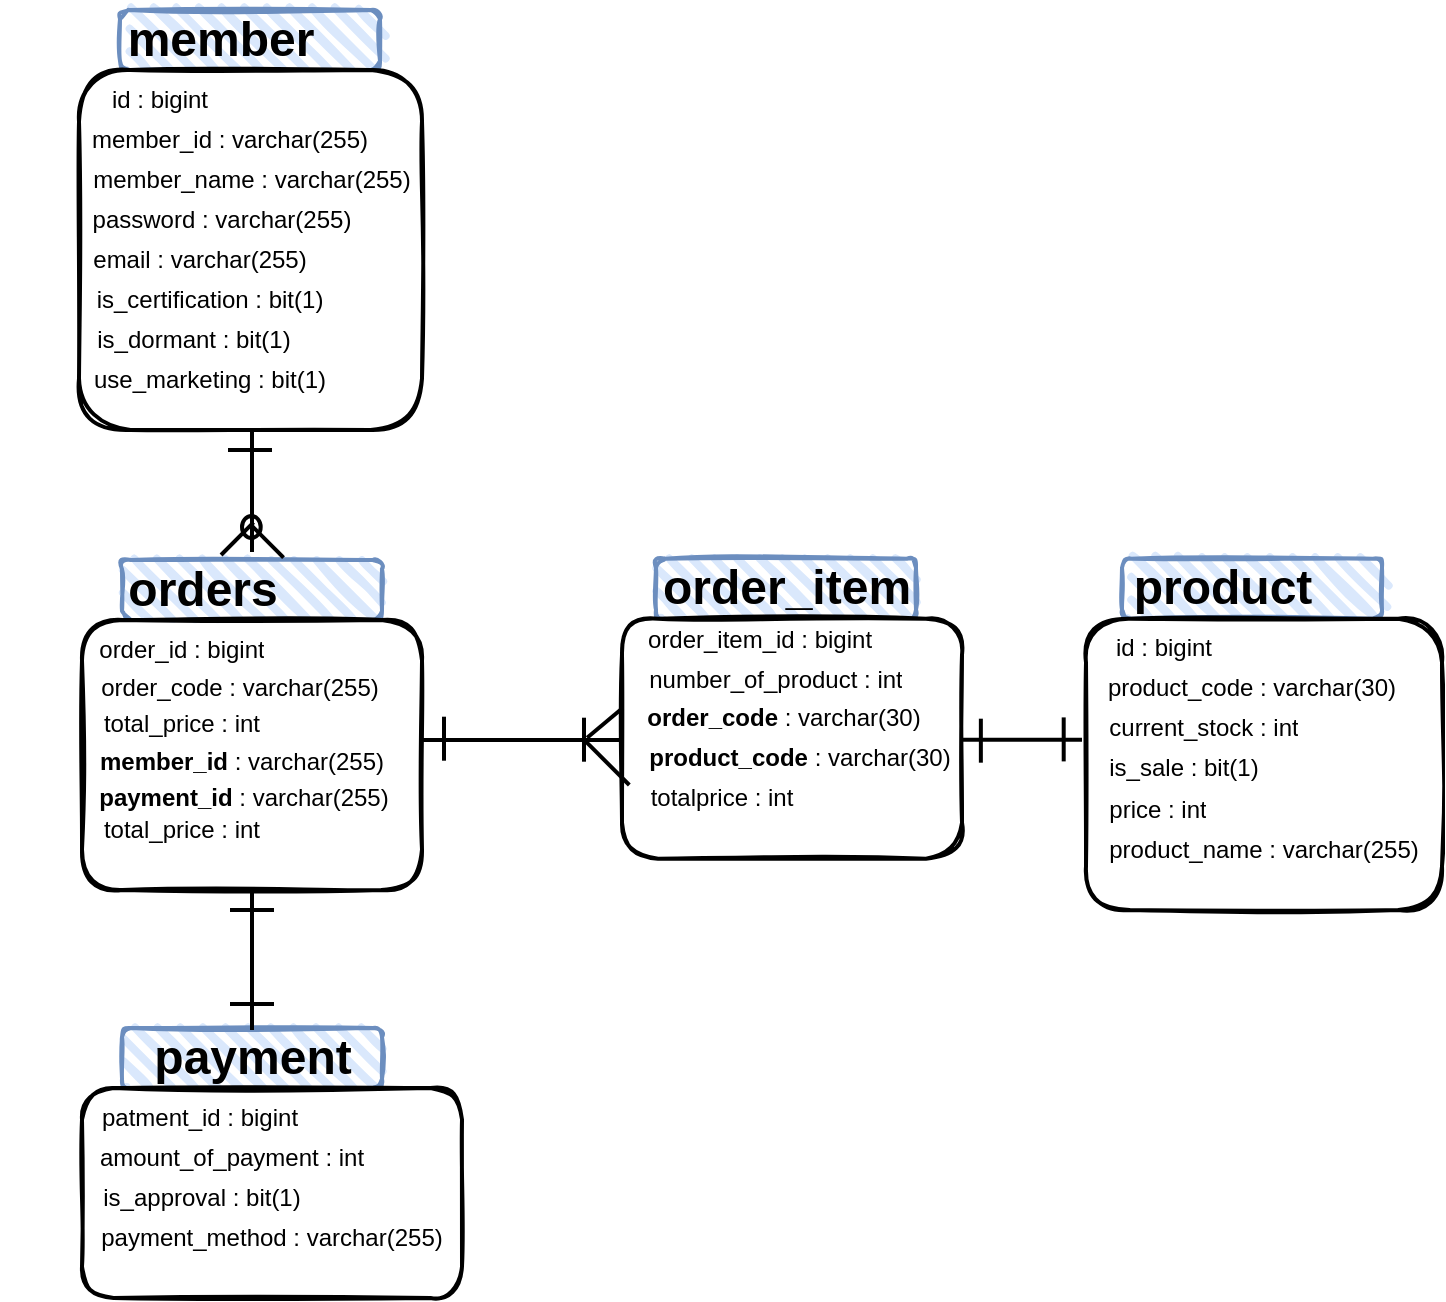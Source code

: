 <mxfile version="14.5.8" type="github">
  <diagram id="MtsyBUoRu2WaPheRBINY" name="Page-1">
    <mxGraphModel dx="2125" dy="753" grid="1" gridSize="10" guides="1" tooltips="1" connect="1" arrows="1" fold="1" page="1" pageScale="1" pageWidth="827" pageHeight="1169" math="0" shadow="0">
      <root>
        <mxCell id="0" />
        <mxCell id="1" parent="0" />
        <mxCell id="IajXS2rCrofhb3_J83O--1" value="" style="rounded=1;whiteSpace=wrap;html=1;strokeWidth=2;fillWeight=4;hachureGap=8;hachureAngle=45;fillColor=#dae8fc;sketch=1;strokeColor=#6c8ebf;" vertex="1" parent="1">
          <mxGeometry x="39" y="40" width="130" height="30" as="geometry" />
        </mxCell>
        <mxCell id="IajXS2rCrofhb3_J83O--2" value="" style="rounded=1;whiteSpace=wrap;html=1;strokeWidth=2;fillWeight=4;hachureGap=8;hachureAngle=45;sketch=1;" vertex="1" parent="1">
          <mxGeometry x="18.5" y="70" width="171.5" height="180" as="geometry" />
        </mxCell>
        <mxCell id="IajXS2rCrofhb3_J83O--3" value="member" style="text;strokeColor=none;fillColor=none;html=1;fontSize=24;fontStyle=1;verticalAlign=middle;align=center;" vertex="1" parent="1">
          <mxGeometry x="39" y="35" width="100" height="40" as="geometry" />
        </mxCell>
        <mxCell id="IajXS2rCrofhb3_J83O--4" value="" style="rounded=1;whiteSpace=wrap;html=1;strokeWidth=2;fillWeight=4;hachureGap=8;hachureAngle=45;fillColor=#dae8fc;sketch=1;strokeColor=#6c8ebf;" vertex="1" parent="1">
          <mxGeometry x="40" y="315" width="130" height="30" as="geometry" />
        </mxCell>
        <mxCell id="IajXS2rCrofhb3_J83O--5" value="" style="rounded=1;whiteSpace=wrap;html=1;strokeWidth=2;fillWeight=4;hachureGap=8;hachureAngle=45;sketch=1;" vertex="1" parent="1">
          <mxGeometry x="20" y="345" width="170" height="135" as="geometry" />
        </mxCell>
        <mxCell id="IajXS2rCrofhb3_J83O--6" value="orders&lt;span style=&quot;color: rgba(0 , 0 , 0 , 0) ; font-family: monospace ; font-size: 0px ; font-weight: 400&quot;&gt;%3CmxGraphModel%3E%3Croot%3E%3CmxCell%20id%3D%220%22%2F%3E%3CmxCell%20id%3D%221%22%20parent%3D%220%22%2F%3E%3CmxCell%20id%3D%222%22%20value%3D%22%22%20style%3D%22rounded%3D1%3BwhiteSpace%3Dwrap%3Bhtml%3D1%3BstrokeWidth%3D2%3BfillWeight%3D4%3BhachureGap%3D8%3BhachureAngle%3D45%3BfillColor%3D%23dae8fc%3Bsketch%3D1%3BstrokeColor%3D%236c8ebf%3B%22%20vertex%3D%221%22%20parent%3D%221%22%3E%3CmxGeometry%20x%3D%2240%22%20y%3D%2290%22%20width%3D%22130%22%20height%3D%2230%22%20as%3D%22geometry%22%2F%3E%3C%2FmxCell%3E%3CmxCell%20id%3D%223%22%20value%3D%22%22%20style%3D%22rounded%3D1%3BwhiteSpace%3Dwrap%3Bhtml%3D1%3BstrokeWidth%3D2%3BfillWeight%3D4%3BhachureGap%3D8%3BhachureAngle%3D45%3Bsketch%3D1%3B%22%20vertex%3D%221%22%20parent%3D%221%22%3E%3CmxGeometry%20x%3D%2240%22%20y%3D%22120%22%20width%3D%22130%22%20height%3D%22120%22%20as%3D%22geometry%22%2F%3E%3C%2FmxCell%3E%3CmxCell%20id%3D%224%22%20value%3D%22member%22%20style%3D%22text%3BstrokeColor%3Dnone%3BfillColor%3Dnone%3Bhtml%3D1%3BfontSize%3D24%3BfontStyle%3D1%3BverticalAlign%3Dmiddle%3Balign%3Dcenter%3B%22%20vertex%3D%221%22%20parent%3D%221%22%3E%3CmxGeometry%20x%3D%2240%22%20y%3D%2285%22%20width%3D%22100%22%20height%3D%2240%22%20as%3D%22geometry%22%2F%3E%3C%2FmxCell%3E%3C%2Froot%3E%3C%2FmxGraphModel%3E&lt;/span&gt;" style="text;strokeColor=none;fillColor=none;html=1;fontSize=24;fontStyle=1;verticalAlign=middle;align=center;" vertex="1" parent="1">
          <mxGeometry x="30" y="310" width="100" height="40" as="geometry" />
        </mxCell>
        <mxCell id="IajXS2rCrofhb3_J83O--7" value="" style="rounded=1;whiteSpace=wrap;html=1;strokeWidth=2;fillWeight=4;hachureGap=8;hachureAngle=45;fillColor=#dae8fc;sketch=1;strokeColor=#6c8ebf;" vertex="1" parent="1">
          <mxGeometry x="307" y="314.35" width="130" height="30" as="geometry" />
        </mxCell>
        <mxCell id="IajXS2rCrofhb3_J83O--8" value="" style="rounded=1;whiteSpace=wrap;html=1;strokeWidth=2;fillWeight=4;hachureGap=8;hachureAngle=45;sketch=1;" vertex="1" parent="1">
          <mxGeometry x="290" y="344.35" width="170" height="120" as="geometry" />
        </mxCell>
        <mxCell id="IajXS2rCrofhb3_J83O--9" value="order_item&lt;span style=&quot;color: rgba(0 , 0 , 0 , 0) ; font-family: monospace ; font-size: 0px ; font-weight: 400&quot;&gt;%3CmxGraphModel%3E%3Croot%3E%3CmxCell%20id%3D%220%22%2F%3E%3CmxCell%20id%3D%221%22%20parent%3D%220%22%2F%3E%3CmxCell%20id%3D%222%22%20value%3D%22%22%20style%3D%22rounded%3D1%3BwhiteSpace%3Dwrap%3Bhtml%3D1%3BstrokeWidth%3D2%3BfillWeight%3D4%3BhachureGap%3D8%3BhachureAngle%3D45%3BfillColor%3D%23dae8fc%3Bsketch%3D1%3BstrokeColor%3D%236c8ebf%3B%22%20vertex%3D%221%22%20parent%3D%221%22%3E%3CmxGeometry%20x%3D%2240%22%20y%3D%2290%22%20width%3D%22130%22%20height%3D%2230%22%20as%3D%22geometry%22%2F%3E%3C%2FmxCell%3E%3CmxCell%20id%3D%223%22%20value%3D%22%22%20style%3D%22rounded%3D1%3BwhiteSpace%3Dwrap%3Bhtml%3D1%3BstrokeWidth%3D2%3BfillWeight%3D4%3BhachureGap%3D8%3BhachureAngle%3D45%3Bsketch%3D1%3B%22%20vertex%3D%221%22%20parent%3D%221%22%3E%3CmxGeometry%20x%3D%2240%22%20y%3D%22120%22%20width%3D%22130%22%20height%3D%22120%22%20as%3D%22geometry%22%2F%3E%3C%2FmxCell%3E%3CmxCell%20id%3D%224%22%20value%3D%22member%22%20style%3D%22text%3BstrokeColor%3Dnone%3BfillColor%3Dnone%3Bhtml%3D1%3BfontSize%3D24%3BfontStyle%3D1%3BverticalAlign%3Dmiddle%3Balign%3Dcenter%3B%22%20vertex%3D%221%22%20parent%3D%221%22%3E%3CmxGeometry%20x%3D%2240%22%20y%3D%2285%22%20width%3D%22100%22%20height%3D%2240%22%20as%3D%22geometry%22%2F%3E%3C%2FmxCell%3E%3C%2Froot%3E%3C%2FmxGraphModel%f&lt;/span&gt;" style="text;strokeColor=none;fillColor=none;html=1;fontSize=24;fontStyle=1;verticalAlign=middle;align=center;" vertex="1" parent="1">
          <mxGeometry x="322" y="309.35" width="100" height="40" as="geometry" />
        </mxCell>
        <mxCell id="IajXS2rCrofhb3_J83O--10" value="" style="rounded=1;whiteSpace=wrap;html=1;strokeWidth=2;fillWeight=4;hachureGap=8;hachureAngle=45;fillColor=#dae8fc;sketch=1;strokeColor=#6c8ebf;" vertex="1" parent="1">
          <mxGeometry x="40" y="549" width="130" height="30" as="geometry" />
        </mxCell>
        <mxCell id="IajXS2rCrofhb3_J83O--11" value="" style="rounded=1;whiteSpace=wrap;html=1;strokeWidth=2;fillWeight=4;hachureGap=8;hachureAngle=45;sketch=1;" vertex="1" parent="1">
          <mxGeometry x="20" y="579" width="190" height="105" as="geometry" />
        </mxCell>
        <mxCell id="IajXS2rCrofhb3_J83O--12" value="payment" style="text;strokeColor=none;fillColor=none;html=1;fontSize=24;fontStyle=1;verticalAlign=middle;align=center;" vertex="1" parent="1">
          <mxGeometry x="55" y="544" width="100" height="40" as="geometry" />
        </mxCell>
        <mxCell id="IajXS2rCrofhb3_J83O--13" value="" style="rounded=1;whiteSpace=wrap;html=1;strokeWidth=2;fillWeight=4;hachureGap=8;hachureAngle=45;fillColor=#dae8fc;sketch=1;strokeColor=#6c8ebf;" vertex="1" parent="1">
          <mxGeometry x="540" y="314.35" width="130" height="30" as="geometry" />
        </mxCell>
        <mxCell id="IajXS2rCrofhb3_J83O--14" value="" style="rounded=1;whiteSpace=wrap;html=1;strokeWidth=2;fillWeight=4;hachureGap=8;hachureAngle=45;sketch=1;" vertex="1" parent="1">
          <mxGeometry x="522" y="344.35" width="178" height="145.65" as="geometry" />
        </mxCell>
        <mxCell id="IajXS2rCrofhb3_J83O--15" value="product" style="text;strokeColor=none;fillColor=none;html=1;fontSize=24;fontStyle=1;verticalAlign=middle;align=center;" vertex="1" parent="1">
          <mxGeometry x="540" y="309.35" width="100" height="40" as="geometry" />
        </mxCell>
        <mxCell id="IajXS2rCrofhb3_J83O--16" value="" style="line;strokeWidth=2;html=1;" vertex="1" parent="1">
          <mxGeometry x="190" y="400" width="100" height="10" as="geometry" />
        </mxCell>
        <mxCell id="IajXS2rCrofhb3_J83O--17" value="" style="line;strokeWidth=2;html=1;rotation=90;" vertex="1" parent="1">
          <mxGeometry x="190" y="399.35" width="22" height="10" as="geometry" />
        </mxCell>
        <mxCell id="IajXS2rCrofhb3_J83O--18" value="" style="line;strokeWidth=2;html=1;rotation=45;" vertex="1" parent="1">
          <mxGeometry x="265.36" y="410.79" width="33.15" height="10" as="geometry" />
        </mxCell>
        <mxCell id="IajXS2rCrofhb3_J83O--19" value="" style="line;strokeWidth=2;html=1;rotation=-40;" vertex="1" parent="1">
          <mxGeometry x="270" y="391.85" width="22" height="10" as="geometry" />
        </mxCell>
        <mxCell id="IajXS2rCrofhb3_J83O--20" value="" style="line;strokeWidth=2;html=1;rotation=90;" vertex="1" parent="1">
          <mxGeometry x="260" y="399.85" width="22" height="10" as="geometry" />
        </mxCell>
        <mxCell id="IajXS2rCrofhb3_J83O--21" value="" style="line;strokeWidth=2;html=1;rotation=90;" vertex="1" parent="1">
          <mxGeometry x="75" y="276" width="60" height="10" as="geometry" />
        </mxCell>
        <mxCell id="IajXS2rCrofhb3_J83O--22" value="" style="line;strokeWidth=2;html=1;rotation=180;" vertex="1" parent="1">
          <mxGeometry x="93" y="255" width="22" height="10" as="geometry" />
        </mxCell>
        <mxCell id="IajXS2rCrofhb3_J83O--23" value="" style="line;strokeWidth=2;html=1;rotation=135;" vertex="1" parent="1">
          <mxGeometry x="86.15" y="299.35" width="23" height="10" as="geometry" />
        </mxCell>
        <mxCell id="IajXS2rCrofhb3_J83O--24" value="" style="line;strokeWidth=2;html=1;rotation=45;" vertex="1" parent="1">
          <mxGeometry x="102" y="300.999" width="22" height="10" as="geometry" />
        </mxCell>
        <mxCell id="IajXS2rCrofhb3_J83O--29" value="" style="line;strokeWidth=2;html=1;" vertex="1" parent="1">
          <mxGeometry x="460" y="399.85" width="60" height="10" as="geometry" />
        </mxCell>
        <mxCell id="IajXS2rCrofhb3_J83O--30" value="" style="line;strokeWidth=2;html=1;rotation=90;" vertex="1" parent="1">
          <mxGeometry x="458.43" y="395.43" width="22" height="19.83" as="geometry" />
        </mxCell>
        <mxCell id="IajXS2rCrofhb3_J83O--33" value="" style="line;strokeWidth=2;html=1;rotation=90;" vertex="1" parent="1">
          <mxGeometry x="499.85" y="399.85" width="22" height="9.7" as="geometry" />
        </mxCell>
        <mxCell id="IajXS2rCrofhb3_J83O--37" value="" style="group;rotation=90;" vertex="1" connectable="0" parent="1">
          <mxGeometry x="70" y="504" width="70" height="22.5" as="geometry" />
        </mxCell>
        <mxCell id="IajXS2rCrofhb3_J83O--34" value="" style="line;strokeWidth=2;html=1;rotation=90;" vertex="1" parent="IajXS2rCrofhb3_J83O--37">
          <mxGeometry y="6" width="70" height="10" as="geometry" />
        </mxCell>
        <mxCell id="IajXS2rCrofhb3_J83O--35" value="" style="line;strokeWidth=2;html=1;rotation=180;" vertex="1" parent="IajXS2rCrofhb3_J83O--37">
          <mxGeometry x="24" y="-19" width="22" height="10" as="geometry" />
        </mxCell>
        <mxCell id="IajXS2rCrofhb3_J83O--36" value="" style="line;strokeWidth=2;html=1;rotation=180;" vertex="1" parent="IajXS2rCrofhb3_J83O--37">
          <mxGeometry x="24" y="28" width="22" height="10" as="geometry" />
        </mxCell>
        <UserObject label="id : bigint" placeholders="1" id="IajXS2rCrofhb3_J83O--38">
          <mxCell style="text;html=1;strokeColor=none;fillColor=none;align=center;verticalAlign=middle;whiteSpace=wrap;overflow=hidden;" vertex="1" parent="1">
            <mxGeometry x="-21" y="75" width="160" height="20" as="geometry" />
          </mxCell>
        </UserObject>
        <UserObject label="email : varchar(255)" placeholders="1" id="IajXS2rCrofhb3_J83O--39">
          <mxCell style="text;html=1;strokeColor=none;fillColor=none;align=center;verticalAlign=middle;whiteSpace=wrap;overflow=hidden;" vertex="1" parent="1">
            <mxGeometry x="-1" y="155" width="160" height="20" as="geometry" />
          </mxCell>
        </UserObject>
        <UserObject label="is_certification : bit(1)" placeholders="1" id="IajXS2rCrofhb3_J83O--40">
          <mxCell style="text;html=1;strokeColor=none;fillColor=none;align=center;verticalAlign=middle;whiteSpace=wrap;overflow=hidden;" vertex="1" parent="1">
            <mxGeometry x="4" y="175" width="160" height="20" as="geometry" />
          </mxCell>
        </UserObject>
        <UserObject label="is_dormant : bit(1)" placeholders="1" id="IajXS2rCrofhb3_J83O--41">
          <mxCell style="text;html=1;strokeColor=none;fillColor=none;align=center;verticalAlign=middle;whiteSpace=wrap;overflow=hidden;" vertex="1" parent="1">
            <mxGeometry x="-4" y="195" width="160" height="20" as="geometry" />
          </mxCell>
        </UserObject>
        <UserObject label="member_id : varchar(255)" placeholders="1" id="IajXS2rCrofhb3_J83O--42">
          <mxCell style="text;html=1;strokeColor=none;fillColor=none;align=center;verticalAlign=middle;whiteSpace=wrap;overflow=hidden;" vertex="1" parent="1">
            <mxGeometry x="13.5" y="95" width="160" height="20" as="geometry" />
          </mxCell>
        </UserObject>
        <UserObject label="member_name : varchar(255)" placeholders="1" id="IajXS2rCrofhb3_J83O--43">
          <mxCell style="text;html=1;strokeColor=none;fillColor=none;align=center;verticalAlign=middle;whiteSpace=wrap;overflow=hidden;" vertex="1" parent="1">
            <mxGeometry x="15" y="115" width="180" height="20" as="geometry" />
          </mxCell>
        </UserObject>
        <UserObject label="password :&amp;nbsp;varchar(255)" placeholders="1" id="IajXS2rCrofhb3_J83O--44">
          <mxCell style="text;html=1;strokeColor=none;fillColor=none;align=center;verticalAlign=middle;whiteSpace=wrap;overflow=hidden;" vertex="1" parent="1">
            <mxGeometry x="10.0" y="135" width="160" height="20" as="geometry" />
          </mxCell>
        </UserObject>
        <UserObject label="use_marketing : bit(1)" placeholders="1" id="IajXS2rCrofhb3_J83O--45">
          <mxCell style="text;html=1;strokeColor=none;fillColor=none;align=center;verticalAlign=middle;whiteSpace=wrap;overflow=hidden;" vertex="1" parent="1">
            <mxGeometry x="4" y="215" width="160" height="20" as="geometry" />
          </mxCell>
        </UserObject>
        <UserObject label="order_id : bigint" placeholders="1" id="IajXS2rCrofhb3_J83O--48">
          <mxCell style="text;html=1;strokeColor=none;fillColor=none;align=center;verticalAlign=middle;whiteSpace=wrap;overflow=hidden;" vertex="1" parent="1">
            <mxGeometry x="-10" y="350" width="160" height="20" as="geometry" />
          </mxCell>
        </UserObject>
        <UserObject label="patment_id : bigint" placeholders="1" id="IajXS2rCrofhb3_J83O--49">
          <mxCell style="text;html=1;strokeColor=none;fillColor=none;align=center;verticalAlign=middle;whiteSpace=wrap;overflow=hidden;" vertex="1" parent="1">
            <mxGeometry x="-1" y="584" width="160" height="20" as="geometry" />
          </mxCell>
        </UserObject>
        <UserObject label="order_item_id : bigint" placeholders="1" id="IajXS2rCrofhb3_J83O--50">
          <mxCell style="text;html=1;strokeColor=none;fillColor=none;align=center;verticalAlign=middle;whiteSpace=wrap;overflow=hidden;" vertex="1" parent="1">
            <mxGeometry x="279" y="345" width="160" height="20" as="geometry" />
          </mxCell>
        </UserObject>
        <UserObject label="id : bigint" placeholders="1" id="IajXS2rCrofhb3_J83O--53">
          <mxCell style="text;html=1;strokeColor=none;fillColor=none;align=center;verticalAlign=middle;whiteSpace=wrap;overflow=hidden;" vertex="1" parent="1">
            <mxGeometry x="481" y="349.35" width="160" height="20" as="geometry" />
          </mxCell>
        </UserObject>
        <UserObject label="order_code : varchar(255)" placeholders="1" id="IajXS2rCrofhb3_J83O--54">
          <mxCell style="text;html=1;strokeColor=none;fillColor=none;align=center;verticalAlign=middle;whiteSpace=wrap;overflow=hidden;" vertex="1" parent="1">
            <mxGeometry x="18.5" y="369.35" width="160" height="20" as="geometry" />
          </mxCell>
        </UserObject>
        <UserObject label="total_price : int" placeholders="1" id="IajXS2rCrofhb3_J83O--55">
          <mxCell style="text;html=1;strokeColor=none;fillColor=none;align=center;verticalAlign=middle;whiteSpace=wrap;overflow=hidden;" vertex="1" parent="1">
            <mxGeometry x="-10" y="386.85" width="160" height="20" as="geometry" />
          </mxCell>
        </UserObject>
        <UserObject label="&lt;b&gt;member_id &lt;/b&gt;: varchar(255)" placeholders="1" id="IajXS2rCrofhb3_J83O--57">
          <mxCell style="text;html=1;strokeColor=none;fillColor=none;align=center;verticalAlign=middle;whiteSpace=wrap;overflow=hidden;" vertex="1" parent="1">
            <mxGeometry x="20" y="405.79" width="160" height="20" as="geometry" />
          </mxCell>
        </UserObject>
        <UserObject label="total_price : int" placeholders="1" id="IajXS2rCrofhb3_J83O--58">
          <mxCell style="text;html=1;strokeColor=none;fillColor=none;align=center;verticalAlign=middle;whiteSpace=wrap;overflow=hidden;" vertex="1" parent="1">
            <mxGeometry x="-10" y="440" width="160" height="20" as="geometry" />
          </mxCell>
        </UserObject>
        <UserObject label="amount_of_payment : int" placeholders="1" id="IajXS2rCrofhb3_J83O--59">
          <mxCell style="text;html=1;strokeColor=none;fillColor=none;align=center;verticalAlign=middle;whiteSpace=wrap;overflow=hidden;" vertex="1" parent="1">
            <mxGeometry x="15" y="604" width="160" height="20" as="geometry" />
          </mxCell>
        </UserObject>
        <UserObject label="is_approval : bit(1)" placeholders="1" id="IajXS2rCrofhb3_J83O--60">
          <mxCell style="text;html=1;strokeColor=none;fillColor=none;align=center;verticalAlign=middle;whiteSpace=wrap;overflow=hidden;" vertex="1" parent="1">
            <mxGeometry y="624" width="160" height="20" as="geometry" />
          </mxCell>
        </UserObject>
        <UserObject label="payment_method : varchar(255)" placeholders="1" id="IajXS2rCrofhb3_J83O--61">
          <mxCell style="text;html=1;strokeColor=none;fillColor=none;align=center;verticalAlign=middle;whiteSpace=wrap;overflow=hidden;" vertex="1" parent="1">
            <mxGeometry x="20" y="644" width="190" height="20" as="geometry" />
          </mxCell>
        </UserObject>
        <UserObject label="number_of_product : int" placeholders="1" id="IajXS2rCrofhb3_J83O--62">
          <mxCell style="text;html=1;strokeColor=none;fillColor=none;align=center;verticalAlign=middle;whiteSpace=wrap;overflow=hidden;" vertex="1" parent="1">
            <mxGeometry x="287" y="365" width="160" height="20" as="geometry" />
          </mxCell>
        </UserObject>
        <UserObject label="&lt;b&gt;order_code&lt;/b&gt; : varchar(30)" placeholders="1" id="IajXS2rCrofhb3_J83O--63">
          <mxCell style="text;html=1;strokeColor=none;fillColor=none;align=center;verticalAlign=middle;whiteSpace=wrap;overflow=hidden;" vertex="1" parent="1">
            <mxGeometry x="291" y="384.35" width="160" height="20" as="geometry" />
          </mxCell>
        </UserObject>
        <UserObject label="&lt;b&gt;product_code&lt;/b&gt; : varchar(30)" placeholders="1" id="IajXS2rCrofhb3_J83O--64">
          <mxCell style="text;html=1;strokeColor=none;fillColor=none;align=center;verticalAlign=middle;whiteSpace=wrap;overflow=hidden;" vertex="1" parent="1">
            <mxGeometry x="299" y="404.35" width="160" height="20" as="geometry" />
          </mxCell>
        </UserObject>
        <UserObject label="totalprice : int" placeholders="1" id="IajXS2rCrofhb3_J83O--65">
          <mxCell style="text;html=1;strokeColor=none;fillColor=none;align=center;verticalAlign=middle;whiteSpace=wrap;overflow=hidden;" vertex="1" parent="1">
            <mxGeometry x="260" y="424.35" width="160" height="20" as="geometry" />
          </mxCell>
        </UserObject>
        <UserObject label="product_code : varchar(30)" placeholders="1" id="IajXS2rCrofhb3_J83O--66">
          <mxCell style="text;html=1;strokeColor=none;fillColor=none;align=center;verticalAlign=middle;whiteSpace=wrap;overflow=hidden;" vertex="1" parent="1">
            <mxGeometry x="525" y="369.35" width="160" height="20" as="geometry" />
          </mxCell>
        </UserObject>
        <UserObject label="current_stock : int" placeholders="1" id="IajXS2rCrofhb3_J83O--67">
          <mxCell style="text;html=1;strokeColor=none;fillColor=none;align=center;verticalAlign=middle;whiteSpace=wrap;overflow=hidden;" vertex="1" parent="1">
            <mxGeometry x="500.85" y="389.35" width="160" height="20" as="geometry" />
          </mxCell>
        </UserObject>
        <UserObject label="is_sale : bit(1)" placeholders="1" id="IajXS2rCrofhb3_J83O--68">
          <mxCell style="text;html=1;strokeColor=none;fillColor=none;align=center;verticalAlign=middle;whiteSpace=wrap;overflow=hidden;" vertex="1" parent="1">
            <mxGeometry x="491" y="408.79" width="160" height="20" as="geometry" />
          </mxCell>
        </UserObject>
        <UserObject label="price : int" placeholders="1" id="IajXS2rCrofhb3_J83O--69">
          <mxCell style="text;html=1;strokeColor=none;fillColor=none;align=center;verticalAlign=middle;whiteSpace=wrap;overflow=hidden;" vertex="1" parent="1">
            <mxGeometry x="478" y="429.79" width="160" height="20" as="geometry" />
          </mxCell>
        </UserObject>
        <UserObject label="product_name : varchar(255)" placeholders="1" id="IajXS2rCrofhb3_J83O--70">
          <mxCell style="text;html=1;strokeColor=none;fillColor=none;align=center;verticalAlign=middle;whiteSpace=wrap;overflow=hidden;" vertex="1" parent="1">
            <mxGeometry x="531" y="449.79" width="160" height="20" as="geometry" />
          </mxCell>
        </UserObject>
        <UserObject label="&lt;b&gt;payment_id &lt;/b&gt;: varchar(255)" placeholders="1" id="IajXS2rCrofhb3_J83O--72">
          <mxCell style="text;html=1;strokeColor=none;fillColor=none;align=center;verticalAlign=middle;whiteSpace=wrap;overflow=hidden;" vertex="1" parent="1">
            <mxGeometry x="21" y="424.35" width="160" height="20" as="geometry" />
          </mxCell>
        </UserObject>
        <mxCell id="IajXS2rCrofhb3_J83O--74" value="" style="ellipse;whiteSpace=wrap;html=1;strokeWidth=2;fillColor=none;fontSize=6;" vertex="1" parent="1">
          <mxGeometry x="100" y="293" width="9.35" height="11" as="geometry" />
        </mxCell>
      </root>
    </mxGraphModel>
  </diagram>
</mxfile>
